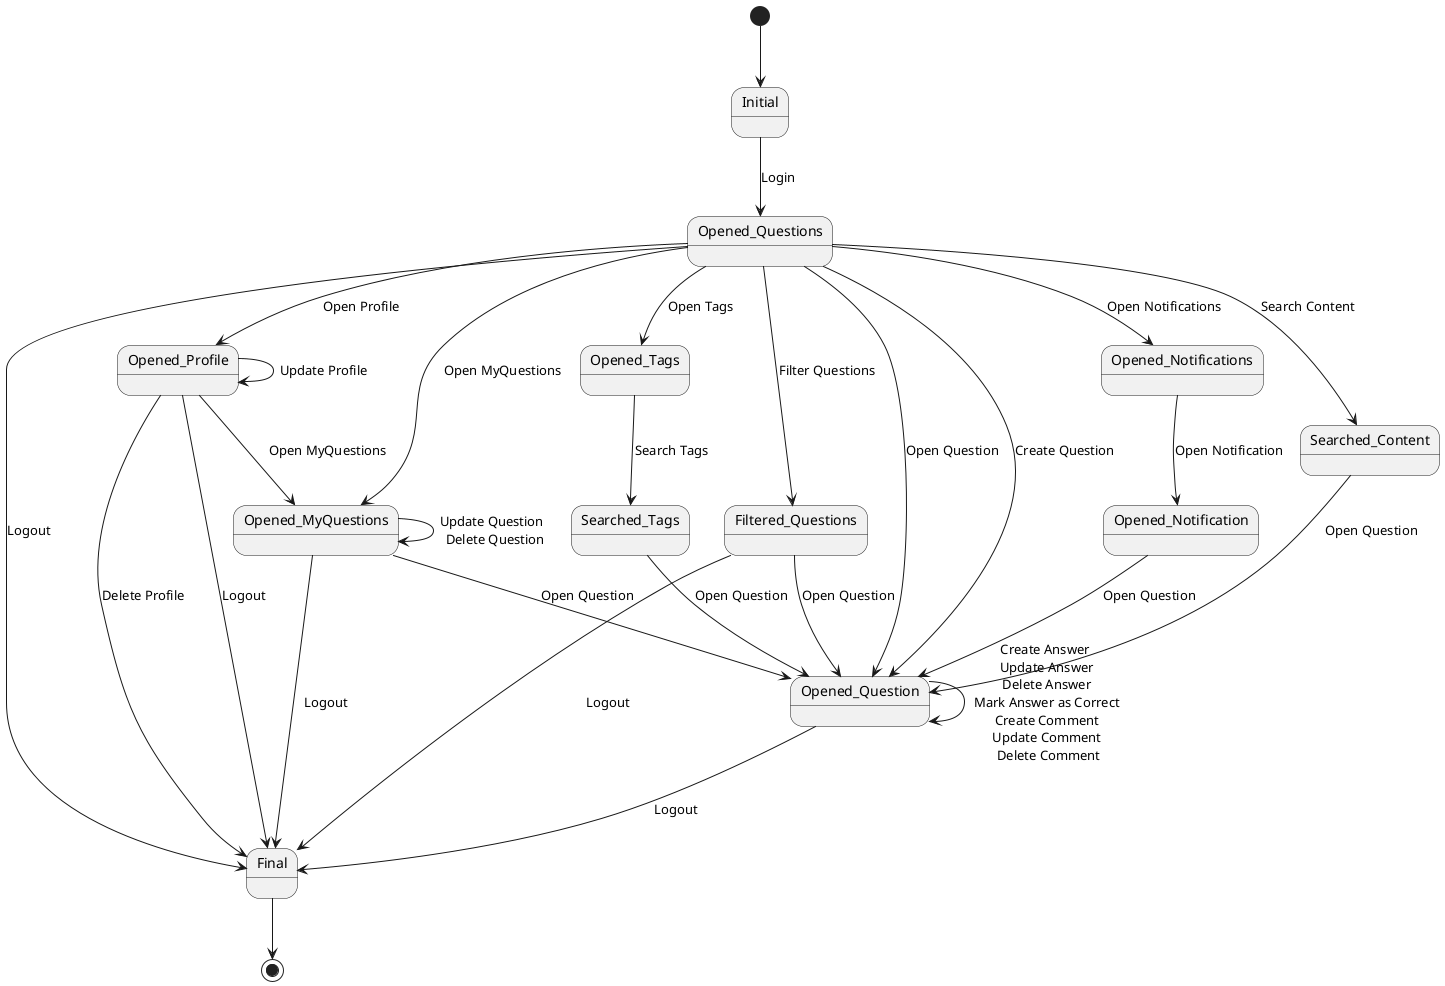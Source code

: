 @startuml

[*] --> Initial

Initial --> Opened_Questions : Login
Opened_Questions --> Opened_Question : Open Question
Opened_Questions --> Opened_MyQuestions : Open MyQuestions
Opened_MyQuestions --> Opened_Question : Open Question
Opened_Questions --> Opened_Notifications : Open Notifications

Opened_Questions --> Opened_Question : Create Question
Opened_Questions --> Opened_Profile : Open Profile
Opened_Questions --> Filtered_Questions : Filter Questions
Filtered_Questions --> Opened_Question : Open Question
Opened_Questions --> Final : Logout
Filtered_Questions --> Final : Logout

Opened_Notifications --> Opened_Notification : Open Notification
Opened_Notification --> Opened_Question : Open Question


Opened_Questions --> Searched_Content : Search Content
Searched_Content --> Opened_Question : Open Question

Opened_Questions --> Opened_Tags : Open Tags
Opened_Tags --> Searched_Tags : Search Tags
Searched_Tags --> Opened_Question : Open Question

Opened_Question --> Opened_Question : Create Answer \n Update Answer \n Delete Answer \n Mark Answer as Correct \n Create Comment \n Update Comment \n Delete Comment
Opened_Question --> Final : Logout

Opened_MyQuestions --> Opened_MyQuestions : Update Question \n Delete Question
Opened_MyQuestions --> Final : Logout

Opened_Profile --> Opened_MyQuestions : Open MyQuestions
Opened_Profile --> Opened_Profile : Update Profile
Opened_Profile --> Final : Delete Profile
Opened_Profile --> Final : Logout

Final --> [*]

@enduml